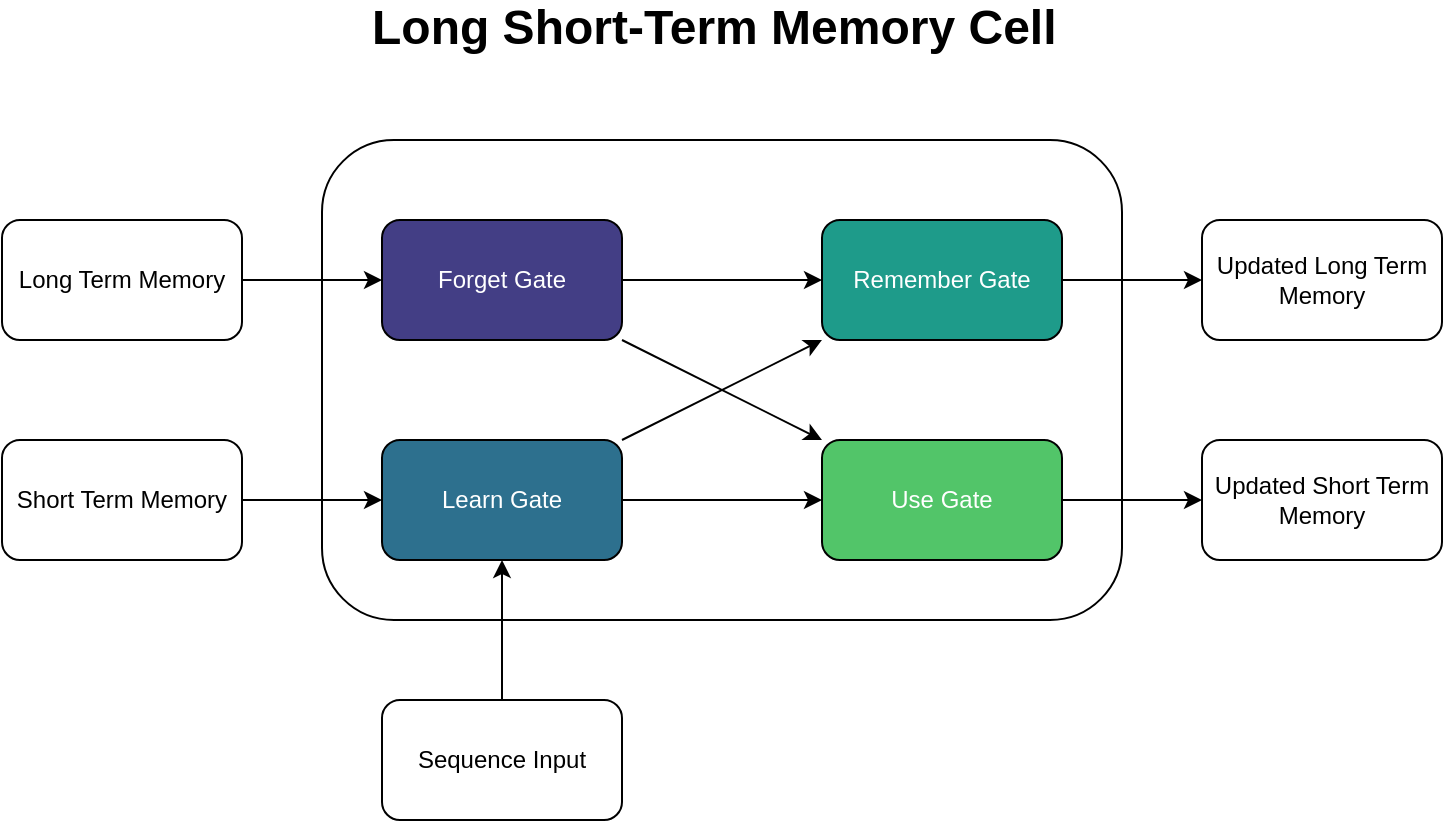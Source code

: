 <mxfile version="12.6.5" type="device"><diagram id="-tesyYgTLbZ9uQ5BcSJ0" name="Page-1"><mxGraphModel dx="1375" dy="980" grid="1" gridSize="10" guides="1" tooltips="1" connect="1" arrows="1" fold="1" page="1" pageScale="1" pageWidth="827" pageHeight="1169" math="0" shadow="0"><root><mxCell id="0"/><mxCell id="1" parent="0"/><mxCell id="MPfFly8yrABsDs3O1v61-1" value="" style="rounded=1;whiteSpace=wrap;html=1;" vertex="1" parent="1"><mxGeometry x="200" y="120" width="400" height="240" as="geometry"/></mxCell><mxCell id="MPfFly8yrABsDs3O1v61-17" style="edgeStyle=orthogonalEdgeStyle;rounded=0;orthogonalLoop=1;jettySize=auto;html=1;entryX=0;entryY=0.5;entryDx=0;entryDy=0;" edge="1" parent="1" source="MPfFly8yrABsDs3O1v61-2" target="MPfFly8yrABsDs3O1v61-4"><mxGeometry relative="1" as="geometry"/></mxCell><mxCell id="MPfFly8yrABsDs3O1v61-2" value="Forget Gate" style="rounded=1;whiteSpace=wrap;html=1;labelBackgroundColor=none;fillColor=#433e85;fontColor=#FFFFFF;" vertex="1" parent="1"><mxGeometry x="230" y="160" width="120" height="60" as="geometry"/></mxCell><mxCell id="MPfFly8yrABsDs3O1v61-16" style="edgeStyle=orthogonalEdgeStyle;rounded=0;orthogonalLoop=1;jettySize=auto;html=1;" edge="1" parent="1" source="MPfFly8yrABsDs3O1v61-3" target="MPfFly8yrABsDs3O1v61-5"><mxGeometry relative="1" as="geometry"/></mxCell><mxCell id="MPfFly8yrABsDs3O1v61-3" value="Learn Gate" style="rounded=1;whiteSpace=wrap;html=1;fillColor=#2d708e;fontColor=#FFFFFF;" vertex="1" parent="1"><mxGeometry x="230" y="270" width="120" height="60" as="geometry"/></mxCell><mxCell id="MPfFly8yrABsDs3O1v61-4" value="Remember Gate" style="rounded=1;whiteSpace=wrap;html=1;fillColor=#1e9b8a;fontColor=#FFFFFF;" vertex="1" parent="1"><mxGeometry x="450" y="160" width="120" height="60" as="geometry"/></mxCell><mxCell id="MPfFly8yrABsDs3O1v61-5" value="Use Gate" style="rounded=1;whiteSpace=wrap;html=1;fillColor=#52c569;fontColor=#FFFFFF;" vertex="1" parent="1"><mxGeometry x="450" y="270" width="120" height="60" as="geometry"/></mxCell><mxCell id="MPfFly8yrABsDs3O1v61-12" style="edgeStyle=orthogonalEdgeStyle;rounded=0;orthogonalLoop=1;jettySize=auto;html=1;" edge="1" parent="1" source="MPfFly8yrABsDs3O1v61-7" target="MPfFly8yrABsDs3O1v61-2"><mxGeometry relative="1" as="geometry"/></mxCell><mxCell id="MPfFly8yrABsDs3O1v61-7" value="Long Term Memory" style="rounded=1;whiteSpace=wrap;html=1;" vertex="1" parent="1"><mxGeometry x="40" y="160" width="120" height="60" as="geometry"/></mxCell><mxCell id="MPfFly8yrABsDs3O1v61-13" style="edgeStyle=orthogonalEdgeStyle;rounded=0;orthogonalLoop=1;jettySize=auto;html=1;entryX=0;entryY=0.5;entryDx=0;entryDy=0;" edge="1" parent="1" source="MPfFly8yrABsDs3O1v61-8" target="MPfFly8yrABsDs3O1v61-3"><mxGeometry relative="1" as="geometry"/></mxCell><mxCell id="MPfFly8yrABsDs3O1v61-8" value="Short Term Memory" style="rounded=1;whiteSpace=wrap;html=1;" vertex="1" parent="1"><mxGeometry x="40" y="270" width="120" height="60" as="geometry"/></mxCell><mxCell id="MPfFly8yrABsDs3O1v61-9" value="Updated Long Term Memory" style="rounded=1;whiteSpace=wrap;html=1;" vertex="1" parent="1"><mxGeometry x="640" y="160" width="120" height="60" as="geometry"/></mxCell><mxCell id="MPfFly8yrABsDs3O1v61-10" value="Updated Short Term Memory" style="rounded=1;whiteSpace=wrap;html=1;" vertex="1" parent="1"><mxGeometry x="640" y="270" width="120" height="60" as="geometry"/></mxCell><mxCell id="MPfFly8yrABsDs3O1v61-15" style="edgeStyle=orthogonalEdgeStyle;rounded=0;orthogonalLoop=1;jettySize=auto;html=1;" edge="1" parent="1" source="MPfFly8yrABsDs3O1v61-11" target="MPfFly8yrABsDs3O1v61-3"><mxGeometry relative="1" as="geometry"/></mxCell><mxCell id="MPfFly8yrABsDs3O1v61-11" value="Sequence Input" style="rounded=1;whiteSpace=wrap;html=1;" vertex="1" parent="1"><mxGeometry x="230" y="400" width="120" height="60" as="geometry"/></mxCell><mxCell id="MPfFly8yrABsDs3O1v61-19" value="" style="endArrow=classic;html=1;exitX=1;exitY=0;exitDx=0;exitDy=0;entryX=0;entryY=1;entryDx=0;entryDy=0;" edge="1" parent="1" source="MPfFly8yrABsDs3O1v61-3" target="MPfFly8yrABsDs3O1v61-4"><mxGeometry width="50" height="50" relative="1" as="geometry"><mxPoint x="375" y="270" as="sourcePoint"/><mxPoint x="425" y="220" as="targetPoint"/></mxGeometry></mxCell><mxCell id="MPfFly8yrABsDs3O1v61-20" value="" style="endArrow=classic;html=1;exitX=1;exitY=1;exitDx=0;exitDy=0;entryX=0;entryY=0;entryDx=0;entryDy=0;" edge="1" parent="1" source="MPfFly8yrABsDs3O1v61-2" target="MPfFly8yrABsDs3O1v61-5"><mxGeometry width="50" height="50" relative="1" as="geometry"><mxPoint x="390" y="250" as="sourcePoint"/><mxPoint x="440" y="200" as="targetPoint"/></mxGeometry></mxCell><mxCell id="MPfFly8yrABsDs3O1v61-21" value="" style="endArrow=classic;html=1;exitX=1;exitY=0.5;exitDx=0;exitDy=0;entryX=0;entryY=0.5;entryDx=0;entryDy=0;" edge="1" parent="1" source="MPfFly8yrABsDs3O1v61-4" target="MPfFly8yrABsDs3O1v61-9"><mxGeometry width="50" height="50" relative="1" as="geometry"><mxPoint x="620" y="140" as="sourcePoint"/><mxPoint x="670" y="90" as="targetPoint"/></mxGeometry></mxCell><mxCell id="MPfFly8yrABsDs3O1v61-22" value="" style="endArrow=classic;html=1;exitX=1;exitY=0.5;exitDx=0;exitDy=0;entryX=0;entryY=0.5;entryDx=0;entryDy=0;" edge="1" parent="1" source="MPfFly8yrABsDs3O1v61-5" target="MPfFly8yrABsDs3O1v61-10"><mxGeometry width="50" height="50" relative="1" as="geometry"><mxPoint x="580" y="200" as="sourcePoint"/><mxPoint x="650" y="200" as="targetPoint"/></mxGeometry></mxCell><mxCell id="MPfFly8yrABsDs3O1v61-24" value="Long Short-Term Memory Cell" style="text;html=1;strokeColor=none;fillColor=none;spacing=5;spacingTop=-20;whiteSpace=wrap;overflow=hidden;rounded=0;labelBackgroundColor=none;fontSize=24;fontStyle=1" vertex="1" parent="1"><mxGeometry x="220" y="60" width="360" height="22" as="geometry"/></mxCell></root></mxGraphModel></diagram></mxfile>